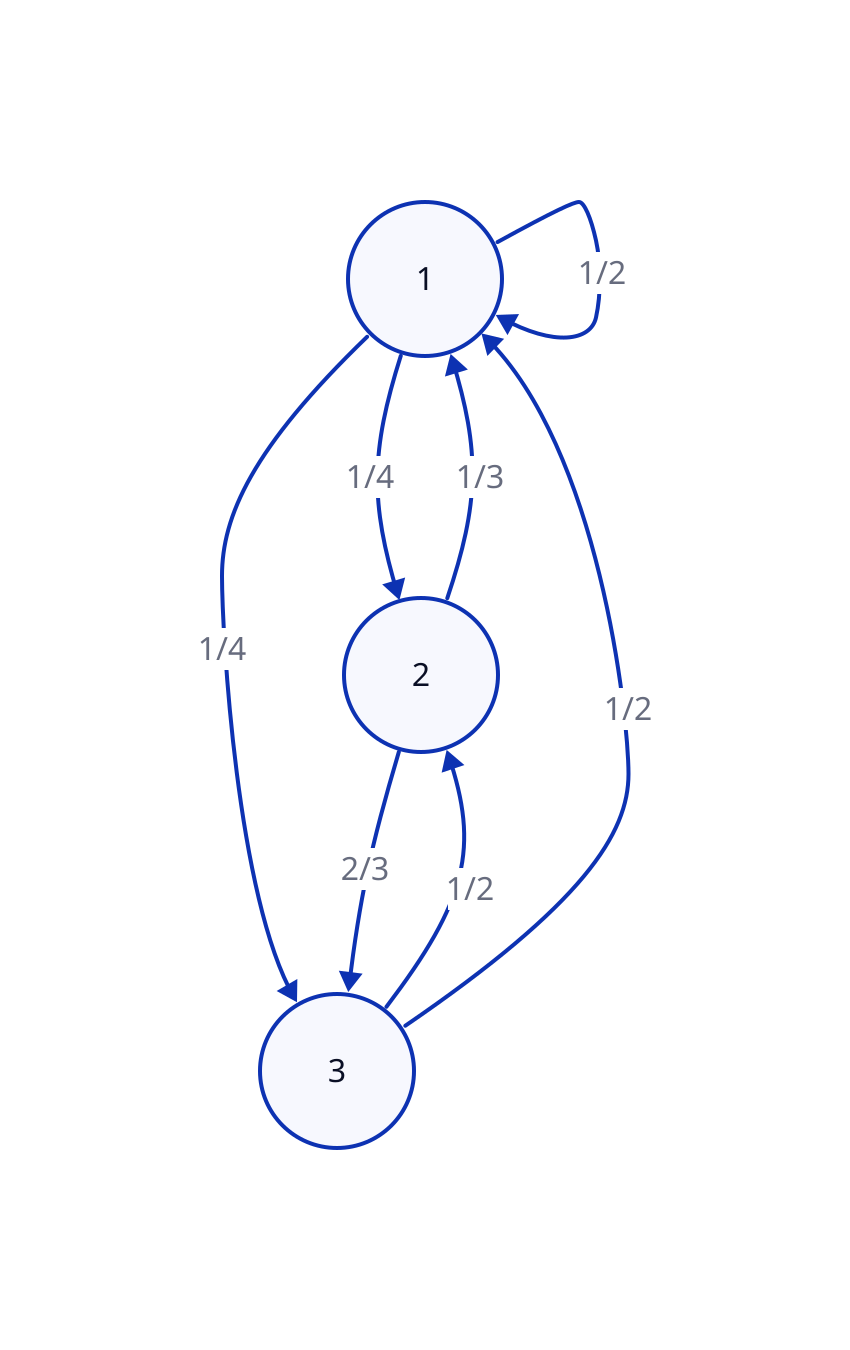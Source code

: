 1 {
    shape: circle
}
2 {
    shape: circle
}
3 {
    shape: circle
}

1 -> 1 : 1/2
1 -> 2 : 1/4
1 -> 3 : 1/4
2 -> 3 : 2/3
2 -> 1 : 1/3
3 -> 2 : 1/2
3 -> 1 : 1/2